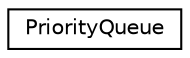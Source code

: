 digraph "Graphical Class Hierarchy"
{
 // LATEX_PDF_SIZE
  edge [fontname="Helvetica",fontsize="10",labelfontname="Helvetica",labelfontsize="10"];
  node [fontname="Helvetica",fontsize="10",shape=record];
  rankdir="LR";
  Node0 [label="PriorityQueue",height=0.2,width=0.4,color="black", fillcolor="white", style="filled",URL="$class_priority_queue.html",tooltip=" "];
}
